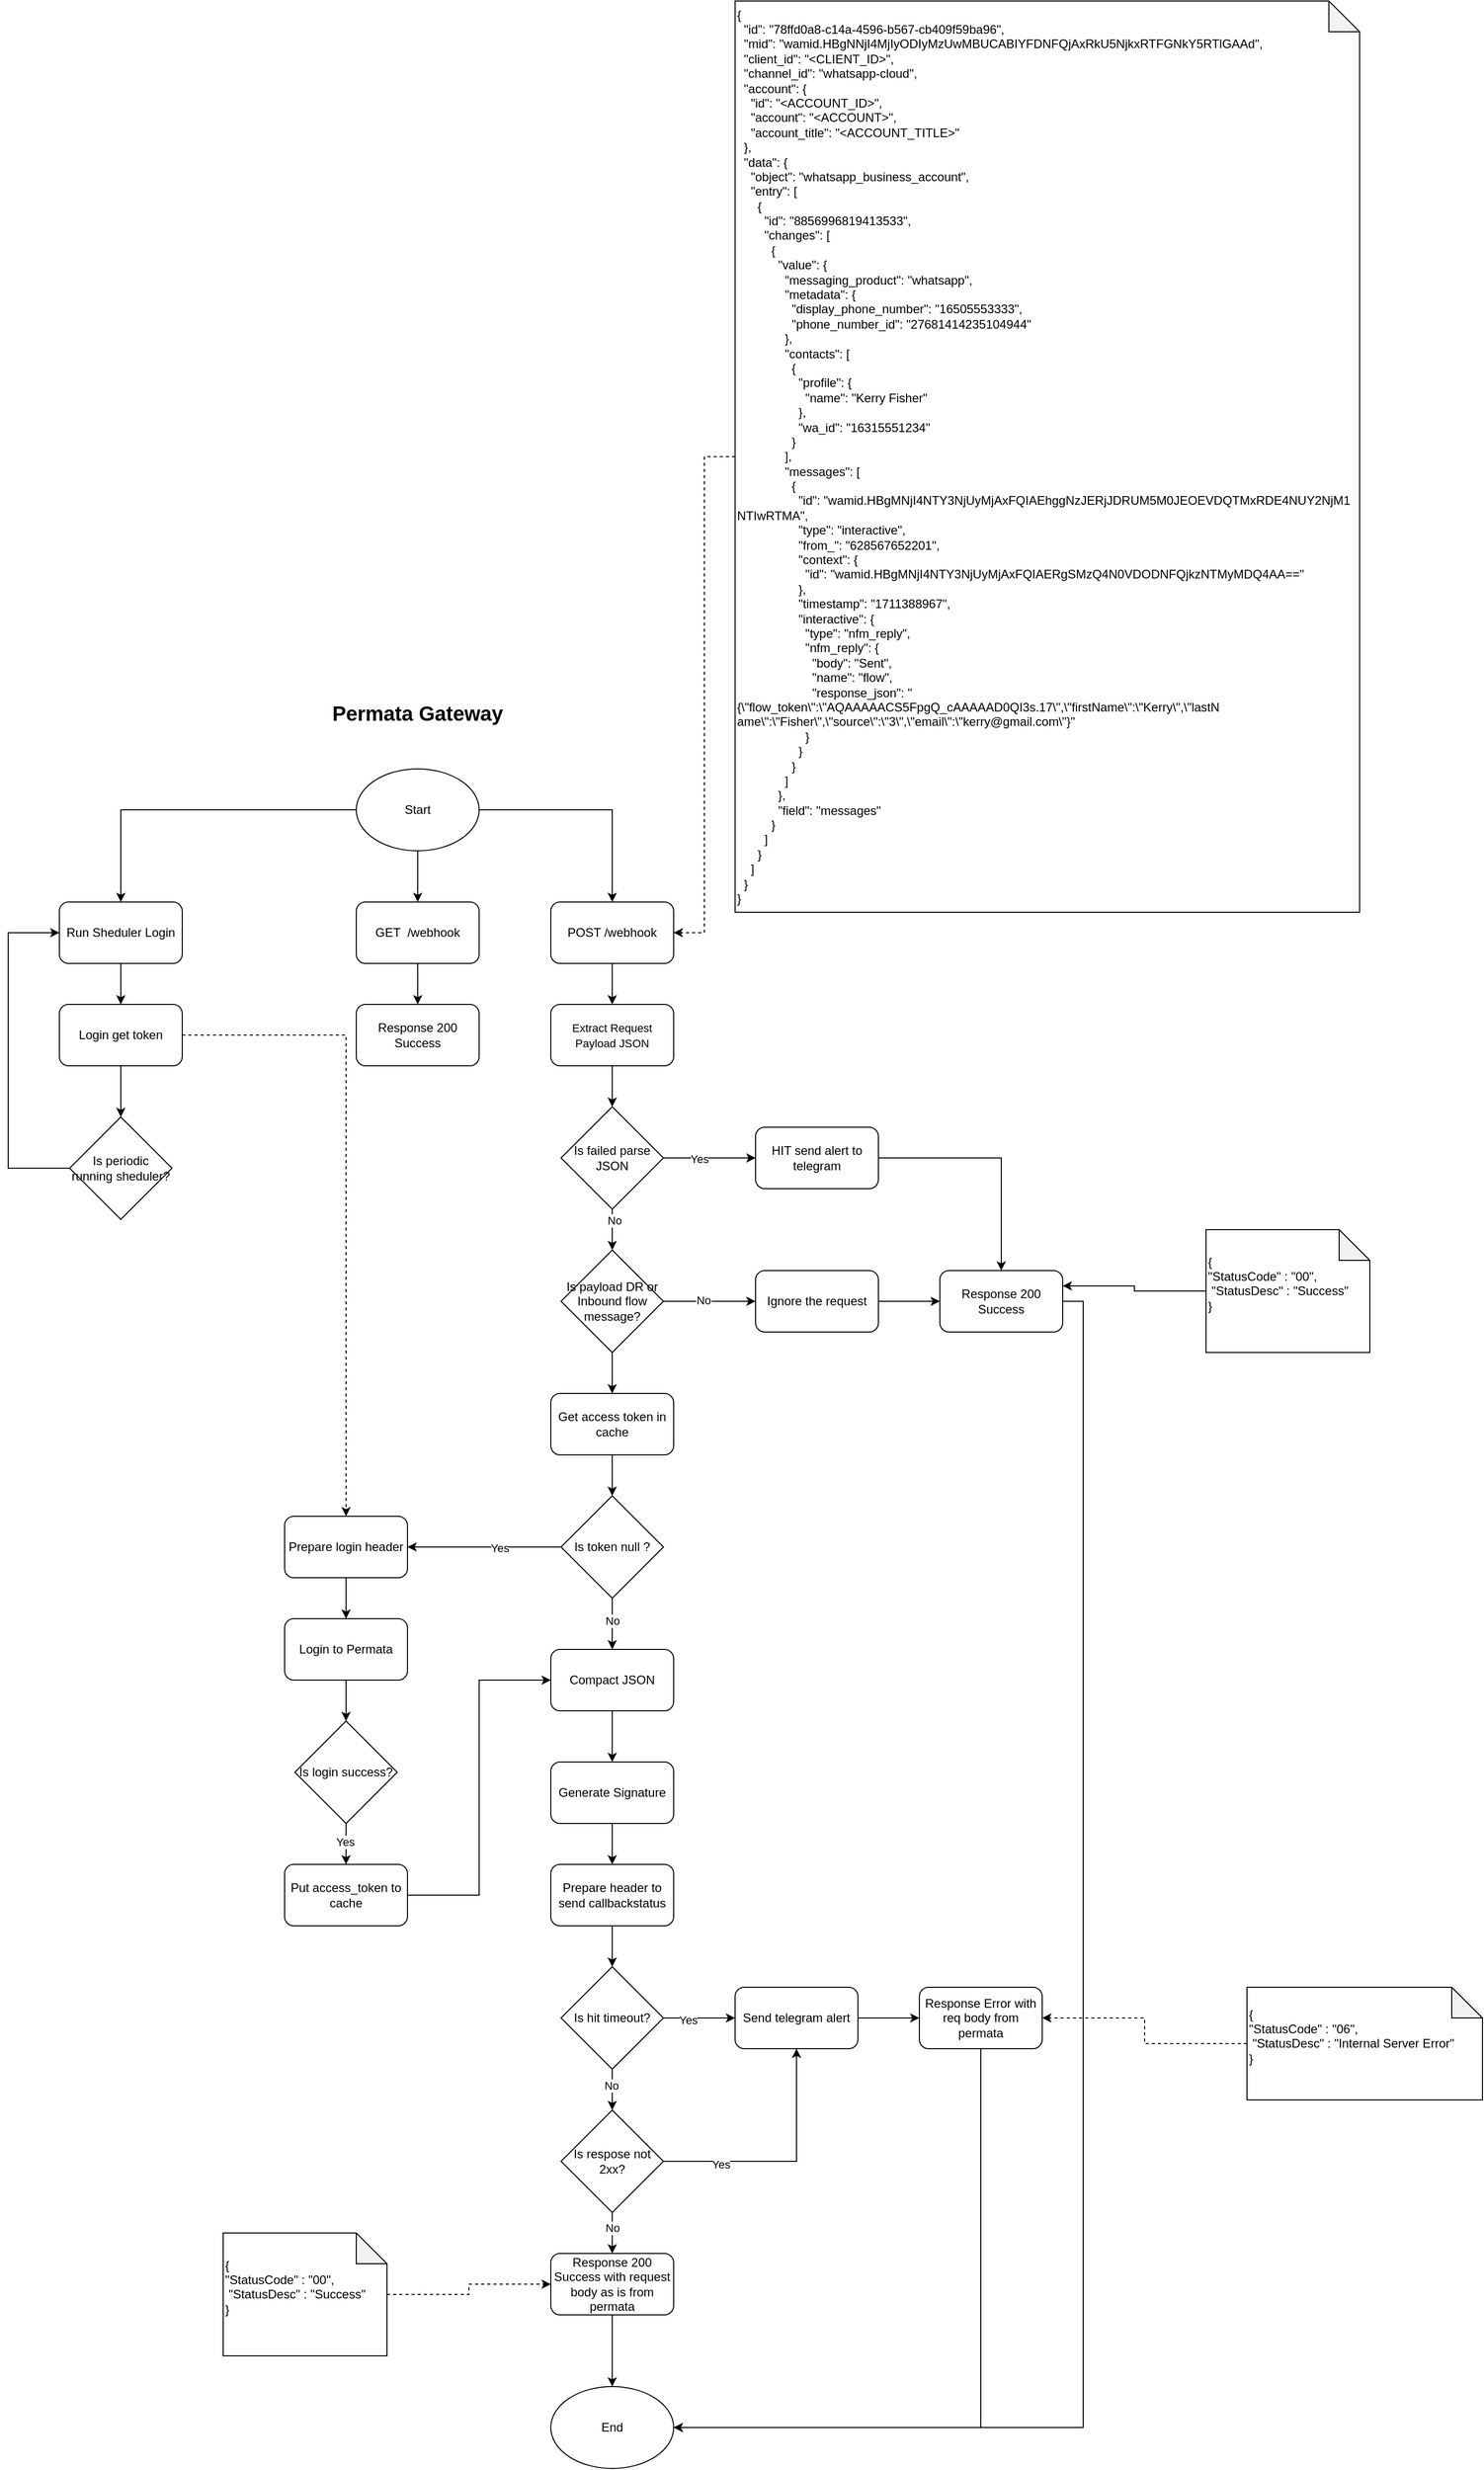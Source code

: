 <mxfile version="26.0.9">
  <diagram name="Permata Gateway Application Flow" id="permata-gateway-flow">
    <mxGraphModel dx="308" dy="2514" grid="1" gridSize="10" guides="1" tooltips="1" connect="1" arrows="1" fold="1" page="1" pageScale="1" pageWidth="1600" pageHeight="1200" math="0" shadow="0">
      <root>
        <mxCell id="0" />
        <mxCell id="1" parent="0" />
        <mxCell id="iP2fBkS0vCjnL0VtTD-p-10" style="edgeStyle=orthogonalEdgeStyle;rounded=0;orthogonalLoop=1;jettySize=auto;html=1;entryX=0.5;entryY=0;entryDx=0;entryDy=0;" parent="1" source="iP2fBkS0vCjnL0VtTD-p-1" target="iP2fBkS0vCjnL0VtTD-p-4" edge="1">
          <mxGeometry relative="1" as="geometry" />
        </mxCell>
        <mxCell id="iP2fBkS0vCjnL0VtTD-p-11" style="edgeStyle=orthogonalEdgeStyle;rounded=0;orthogonalLoop=1;jettySize=auto;html=1;entryX=0.5;entryY=0;entryDx=0;entryDy=0;" parent="1" source="iP2fBkS0vCjnL0VtTD-p-1" target="iP2fBkS0vCjnL0VtTD-p-2" edge="1">
          <mxGeometry relative="1" as="geometry" />
        </mxCell>
        <mxCell id="iP2fBkS0vCjnL0VtTD-p-14" value="" style="edgeStyle=orthogonalEdgeStyle;rounded=0;orthogonalLoop=1;jettySize=auto;html=1;" parent="1" source="iP2fBkS0vCjnL0VtTD-p-1" target="iP2fBkS0vCjnL0VtTD-p-3" edge="1">
          <mxGeometry relative="1" as="geometry" />
        </mxCell>
        <mxCell id="iP2fBkS0vCjnL0VtTD-p-1" value="Start" style="ellipse;whiteSpace=wrap;html=1;" parent="1" vertex="1">
          <mxGeometry x="2090" y="70" width="120" height="80" as="geometry" />
        </mxCell>
        <mxCell id="iP2fBkS0vCjnL0VtTD-p-13" value="" style="edgeStyle=orthogonalEdgeStyle;rounded=0;orthogonalLoop=1;jettySize=auto;html=1;" parent="1" source="iP2fBkS0vCjnL0VtTD-p-2" target="iP2fBkS0vCjnL0VtTD-p-12" edge="1">
          <mxGeometry relative="1" as="geometry" />
        </mxCell>
        <mxCell id="iP2fBkS0vCjnL0VtTD-p-2" value="POST /webhook" style="rounded=1;whiteSpace=wrap;html=1;" parent="1" vertex="1">
          <mxGeometry x="2280" y="200" width="120" height="60" as="geometry" />
        </mxCell>
        <mxCell id="iP2fBkS0vCjnL0VtTD-p-16" value="" style="edgeStyle=orthogonalEdgeStyle;rounded=0;orthogonalLoop=1;jettySize=auto;html=1;" parent="1" source="iP2fBkS0vCjnL0VtTD-p-3" target="iP2fBkS0vCjnL0VtTD-p-15" edge="1">
          <mxGeometry relative="1" as="geometry" />
        </mxCell>
        <mxCell id="iP2fBkS0vCjnL0VtTD-p-3" value="GET&amp;nbsp; /webhook" style="rounded=1;whiteSpace=wrap;html=1;" parent="1" vertex="1">
          <mxGeometry x="2090" y="200" width="120" height="60" as="geometry" />
        </mxCell>
        <mxCell id="iP2fBkS0vCjnL0VtTD-p-8" value="" style="edgeStyle=orthogonalEdgeStyle;rounded=0;orthogonalLoop=1;jettySize=auto;html=1;" parent="1" source="iP2fBkS0vCjnL0VtTD-p-4" target="iP2fBkS0vCjnL0VtTD-p-5" edge="1">
          <mxGeometry relative="1" as="geometry" />
        </mxCell>
        <mxCell id="iP2fBkS0vCjnL0VtTD-p-4" value="Run Sheduler Login" style="rounded=1;whiteSpace=wrap;html=1;" parent="1" vertex="1">
          <mxGeometry x="1800" y="200" width="120" height="60" as="geometry" />
        </mxCell>
        <mxCell id="iP2fBkS0vCjnL0VtTD-p-9" value="" style="edgeStyle=orthogonalEdgeStyle;rounded=0;orthogonalLoop=1;jettySize=auto;html=1;" parent="1" source="iP2fBkS0vCjnL0VtTD-p-5" target="iP2fBkS0vCjnL0VtTD-p-6" edge="1">
          <mxGeometry relative="1" as="geometry" />
        </mxCell>
        <mxCell id="iP2fBkS0vCjnL0VtTD-p-46" style="edgeStyle=orthogonalEdgeStyle;rounded=0;orthogonalLoop=1;jettySize=auto;html=1;dashed=1;" parent="1" source="iP2fBkS0vCjnL0VtTD-p-5" target="iP2fBkS0vCjnL0VtTD-p-36" edge="1">
          <mxGeometry relative="1" as="geometry" />
        </mxCell>
        <mxCell id="iP2fBkS0vCjnL0VtTD-p-5" value="Login get token" style="rounded=1;whiteSpace=wrap;html=1;" parent="1" vertex="1">
          <mxGeometry x="1800" y="300" width="120" height="60" as="geometry" />
        </mxCell>
        <mxCell id="iP2fBkS0vCjnL0VtTD-p-7" style="edgeStyle=orthogonalEdgeStyle;rounded=0;orthogonalLoop=1;jettySize=auto;html=1;entryX=0;entryY=0.5;entryDx=0;entryDy=0;exitX=0;exitY=0.5;exitDx=0;exitDy=0;" parent="1" source="iP2fBkS0vCjnL0VtTD-p-6" target="iP2fBkS0vCjnL0VtTD-p-4" edge="1">
          <mxGeometry relative="1" as="geometry">
            <Array as="points">
              <mxPoint x="1750" y="460" />
              <mxPoint x="1750" y="230" />
            </Array>
          </mxGeometry>
        </mxCell>
        <mxCell id="iP2fBkS0vCjnL0VtTD-p-6" value="Is periodic running sheduler?" style="rhombus;whiteSpace=wrap;html=1;" parent="1" vertex="1">
          <mxGeometry x="1810" y="410" width="100" height="100" as="geometry" />
        </mxCell>
        <mxCell id="iP2fBkS0vCjnL0VtTD-p-28" value="" style="edgeStyle=orthogonalEdgeStyle;rounded=0;orthogonalLoop=1;jettySize=auto;html=1;" parent="1" source="iP2fBkS0vCjnL0VtTD-p-12" target="iP2fBkS0vCjnL0VtTD-p-25" edge="1">
          <mxGeometry relative="1" as="geometry" />
        </mxCell>
        <mxCell id="iP2fBkS0vCjnL0VtTD-p-12" value="&lt;span style=&quot;font-size: 11px;&quot;&gt;Extract Request Payload JSON&lt;/span&gt;" style="rounded=1;whiteSpace=wrap;html=1;" parent="1" vertex="1">
          <mxGeometry x="2280" y="300" width="120" height="60" as="geometry" />
        </mxCell>
        <mxCell id="iP2fBkS0vCjnL0VtTD-p-15" value="Response 200 Success" style="rounded=1;whiteSpace=wrap;html=1;" parent="1" vertex="1">
          <mxGeometry x="2090" y="300" width="120" height="60" as="geometry" />
        </mxCell>
        <mxCell id="iP2fBkS0vCjnL0VtTD-p-21" style="edgeStyle=orthogonalEdgeStyle;rounded=0;orthogonalLoop=1;jettySize=auto;html=1;entryX=0;entryY=0.5;entryDx=0;entryDy=0;" parent="1" source="iP2fBkS0vCjnL0VtTD-p-17" target="iP2fBkS0vCjnL0VtTD-p-19" edge="1">
          <mxGeometry relative="1" as="geometry" />
        </mxCell>
        <mxCell id="iP2fBkS0vCjnL0VtTD-p-22" value="No" style="edgeLabel;html=1;align=center;verticalAlign=middle;resizable=0;points=[];" parent="iP2fBkS0vCjnL0VtTD-p-21" vertex="1" connectable="0">
          <mxGeometry x="-0.13" y="1" relative="1" as="geometry">
            <mxPoint as="offset" />
          </mxGeometry>
        </mxCell>
        <mxCell id="iP2fBkS0vCjnL0VtTD-p-33" value="" style="edgeStyle=orthogonalEdgeStyle;rounded=0;orthogonalLoop=1;jettySize=auto;html=1;" parent="1" source="iP2fBkS0vCjnL0VtTD-p-17" target="iP2fBkS0vCjnL0VtTD-p-32" edge="1">
          <mxGeometry relative="1" as="geometry" />
        </mxCell>
        <mxCell id="iP2fBkS0vCjnL0VtTD-p-17" value="Is payload DR or Inbound flow message?" style="rhombus;whiteSpace=wrap;html=1;" parent="1" vertex="1">
          <mxGeometry x="2290" y="540" width="100" height="100" as="geometry" />
        </mxCell>
        <mxCell id="iP2fBkS0vCjnL0VtTD-p-24" value="" style="edgeStyle=orthogonalEdgeStyle;rounded=0;orthogonalLoop=1;jettySize=auto;html=1;" parent="1" source="iP2fBkS0vCjnL0VtTD-p-19" target="iP2fBkS0vCjnL0VtTD-p-23" edge="1">
          <mxGeometry relative="1" as="geometry" />
        </mxCell>
        <mxCell id="iP2fBkS0vCjnL0VtTD-p-19" value="Ignore the request" style="rounded=1;whiteSpace=wrap;html=1;" parent="1" vertex="1">
          <mxGeometry x="2480" y="560" width="120" height="60" as="geometry" />
        </mxCell>
        <mxCell id="iP2fBkS0vCjnL0VtTD-p-76" style="edgeStyle=orthogonalEdgeStyle;rounded=0;orthogonalLoop=1;jettySize=auto;html=1;entryX=1;entryY=0.5;entryDx=0;entryDy=0;exitX=1;exitY=0.5;exitDx=0;exitDy=0;" parent="1" source="iP2fBkS0vCjnL0VtTD-p-23" target="iP2fBkS0vCjnL0VtTD-p-69" edge="1">
          <mxGeometry relative="1" as="geometry" />
        </mxCell>
        <mxCell id="iP2fBkS0vCjnL0VtTD-p-23" value="Response 200 Success" style="rounded=1;whiteSpace=wrap;html=1;" parent="1" vertex="1">
          <mxGeometry x="2660" y="560" width="120" height="60" as="geometry" />
        </mxCell>
        <mxCell id="iP2fBkS0vCjnL0VtTD-p-27" value="" style="edgeStyle=orthogonalEdgeStyle;rounded=0;orthogonalLoop=1;jettySize=auto;html=1;" parent="1" source="iP2fBkS0vCjnL0VtTD-p-25" target="iP2fBkS0vCjnL0VtTD-p-26" edge="1">
          <mxGeometry relative="1" as="geometry" />
        </mxCell>
        <mxCell id="iP2fBkS0vCjnL0VtTD-p-30" value="Yes" style="edgeLabel;html=1;align=center;verticalAlign=middle;resizable=0;points=[];" parent="iP2fBkS0vCjnL0VtTD-p-27" vertex="1" connectable="0">
          <mxGeometry x="-0.223" y="-1" relative="1" as="geometry">
            <mxPoint as="offset" />
          </mxGeometry>
        </mxCell>
        <mxCell id="iP2fBkS0vCjnL0VtTD-p-29" value="" style="edgeStyle=orthogonalEdgeStyle;rounded=0;orthogonalLoop=1;jettySize=auto;html=1;" parent="1" source="iP2fBkS0vCjnL0VtTD-p-25" target="iP2fBkS0vCjnL0VtTD-p-17" edge="1">
          <mxGeometry relative="1" as="geometry" />
        </mxCell>
        <mxCell id="iP2fBkS0vCjnL0VtTD-p-31" value="No" style="edgeLabel;html=1;align=center;verticalAlign=middle;resizable=0;points=[];" parent="iP2fBkS0vCjnL0VtTD-p-29" vertex="1" connectable="0">
          <mxGeometry x="-0.468" y="2" relative="1" as="geometry">
            <mxPoint as="offset" />
          </mxGeometry>
        </mxCell>
        <mxCell id="iP2fBkS0vCjnL0VtTD-p-25" value="Is failed parse JSON" style="rhombus;whiteSpace=wrap;html=1;" parent="1" vertex="1">
          <mxGeometry x="2290" y="400" width="100" height="100" as="geometry" />
        </mxCell>
        <mxCell id="qI9zLhb5zL1YSGXmJBYN-2" style="edgeStyle=orthogonalEdgeStyle;rounded=0;orthogonalLoop=1;jettySize=auto;html=1;entryX=0.5;entryY=0;entryDx=0;entryDy=0;" edge="1" parent="1" source="iP2fBkS0vCjnL0VtTD-p-26" target="iP2fBkS0vCjnL0VtTD-p-23">
          <mxGeometry relative="1" as="geometry" />
        </mxCell>
        <mxCell id="iP2fBkS0vCjnL0VtTD-p-26" value="HIT send alert to telegram" style="rounded=1;whiteSpace=wrap;html=1;" parent="1" vertex="1">
          <mxGeometry x="2480" y="420" width="120" height="60" as="geometry" />
        </mxCell>
        <mxCell id="iP2fBkS0vCjnL0VtTD-p-35" value="" style="edgeStyle=orthogonalEdgeStyle;rounded=0;orthogonalLoop=1;jettySize=auto;html=1;" parent="1" source="iP2fBkS0vCjnL0VtTD-p-32" target="iP2fBkS0vCjnL0VtTD-p-34" edge="1">
          <mxGeometry relative="1" as="geometry" />
        </mxCell>
        <mxCell id="iP2fBkS0vCjnL0VtTD-p-32" value="Get access token in cache" style="rounded=1;whiteSpace=wrap;html=1;" parent="1" vertex="1">
          <mxGeometry x="2280" y="680" width="120" height="60" as="geometry" />
        </mxCell>
        <mxCell id="iP2fBkS0vCjnL0VtTD-p-37" value="" style="edgeStyle=orthogonalEdgeStyle;rounded=0;orthogonalLoop=1;jettySize=auto;html=1;" parent="1" source="iP2fBkS0vCjnL0VtTD-p-34" target="iP2fBkS0vCjnL0VtTD-p-36" edge="1">
          <mxGeometry relative="1" as="geometry" />
        </mxCell>
        <mxCell id="iP2fBkS0vCjnL0VtTD-p-47" value="Yes" style="edgeLabel;html=1;align=center;verticalAlign=middle;resizable=0;points=[];" parent="iP2fBkS0vCjnL0VtTD-p-37" vertex="1" connectable="0">
          <mxGeometry x="-0.194" y="1" relative="1" as="geometry">
            <mxPoint as="offset" />
          </mxGeometry>
        </mxCell>
        <mxCell id="iP2fBkS0vCjnL0VtTD-p-49" value="" style="edgeStyle=orthogonalEdgeStyle;rounded=0;orthogonalLoop=1;jettySize=auto;html=1;" parent="1" source="iP2fBkS0vCjnL0VtTD-p-34" target="iP2fBkS0vCjnL0VtTD-p-48" edge="1">
          <mxGeometry relative="1" as="geometry" />
        </mxCell>
        <mxCell id="iP2fBkS0vCjnL0VtTD-p-55" value="No" style="edgeLabel;html=1;align=center;verticalAlign=middle;resizable=0;points=[];" parent="iP2fBkS0vCjnL0VtTD-p-49" vertex="1" connectable="0">
          <mxGeometry x="-0.112" relative="1" as="geometry">
            <mxPoint as="offset" />
          </mxGeometry>
        </mxCell>
        <mxCell id="iP2fBkS0vCjnL0VtTD-p-34" value="Is token null ?" style="rhombus;whiteSpace=wrap;html=1;" parent="1" vertex="1">
          <mxGeometry x="2290" y="780" width="100" height="100" as="geometry" />
        </mxCell>
        <mxCell id="iP2fBkS0vCjnL0VtTD-p-39" value="" style="edgeStyle=orthogonalEdgeStyle;rounded=0;orthogonalLoop=1;jettySize=auto;html=1;" parent="1" source="iP2fBkS0vCjnL0VtTD-p-36" target="iP2fBkS0vCjnL0VtTD-p-38" edge="1">
          <mxGeometry relative="1" as="geometry" />
        </mxCell>
        <mxCell id="iP2fBkS0vCjnL0VtTD-p-36" value="Prepare login header" style="rounded=1;whiteSpace=wrap;html=1;" parent="1" vertex="1">
          <mxGeometry x="2020" y="800" width="120" height="60" as="geometry" />
        </mxCell>
        <mxCell id="iP2fBkS0vCjnL0VtTD-p-41" value="" style="edgeStyle=orthogonalEdgeStyle;rounded=0;orthogonalLoop=1;jettySize=auto;html=1;" parent="1" source="iP2fBkS0vCjnL0VtTD-p-38" target="iP2fBkS0vCjnL0VtTD-p-40" edge="1">
          <mxGeometry relative="1" as="geometry" />
        </mxCell>
        <mxCell id="iP2fBkS0vCjnL0VtTD-p-38" value="Login to Permata" style="rounded=1;whiteSpace=wrap;html=1;" parent="1" vertex="1">
          <mxGeometry x="2020" y="900" width="120" height="60" as="geometry" />
        </mxCell>
        <mxCell id="iP2fBkS0vCjnL0VtTD-p-43" value="" style="edgeStyle=orthogonalEdgeStyle;rounded=0;orthogonalLoop=1;jettySize=auto;html=1;" parent="1" source="iP2fBkS0vCjnL0VtTD-p-40" target="iP2fBkS0vCjnL0VtTD-p-42" edge="1">
          <mxGeometry relative="1" as="geometry" />
        </mxCell>
        <mxCell id="iP2fBkS0vCjnL0VtTD-p-50" value="Yes" style="edgeLabel;html=1;align=center;verticalAlign=middle;resizable=0;points=[];" parent="iP2fBkS0vCjnL0VtTD-p-43" vertex="1" connectable="0">
          <mxGeometry x="-0.1" y="-1" relative="1" as="geometry">
            <mxPoint as="offset" />
          </mxGeometry>
        </mxCell>
        <mxCell id="iP2fBkS0vCjnL0VtTD-p-40" value="Is login success?" style="rhombus;whiteSpace=wrap;html=1;" parent="1" vertex="1">
          <mxGeometry x="2030" y="1000" width="100" height="100" as="geometry" />
        </mxCell>
        <mxCell id="iP2fBkS0vCjnL0VtTD-p-78" style="edgeStyle=orthogonalEdgeStyle;rounded=0;orthogonalLoop=1;jettySize=auto;html=1;entryX=0;entryY=0.5;entryDx=0;entryDy=0;" parent="1" source="iP2fBkS0vCjnL0VtTD-p-42" target="iP2fBkS0vCjnL0VtTD-p-48" edge="1">
          <mxGeometry relative="1" as="geometry" />
        </mxCell>
        <mxCell id="iP2fBkS0vCjnL0VtTD-p-42" value="Put access_token to cache" style="rounded=1;whiteSpace=wrap;html=1;" parent="1" vertex="1">
          <mxGeometry x="2020" y="1140" width="120" height="60" as="geometry" />
        </mxCell>
        <mxCell id="iP2fBkS0vCjnL0VtTD-p-52" value="" style="edgeStyle=orthogonalEdgeStyle;rounded=0;orthogonalLoop=1;jettySize=auto;html=1;" parent="1" source="iP2fBkS0vCjnL0VtTD-p-48" target="iP2fBkS0vCjnL0VtTD-p-51" edge="1">
          <mxGeometry relative="1" as="geometry" />
        </mxCell>
        <mxCell id="iP2fBkS0vCjnL0VtTD-p-48" value="Compact JSON" style="rounded=1;whiteSpace=wrap;html=1;" parent="1" vertex="1">
          <mxGeometry x="2280" y="930" width="120" height="60" as="geometry" />
        </mxCell>
        <mxCell id="iP2fBkS0vCjnL0VtTD-p-56" value="" style="edgeStyle=orthogonalEdgeStyle;rounded=0;orthogonalLoop=1;jettySize=auto;html=1;" parent="1" source="iP2fBkS0vCjnL0VtTD-p-51" target="iP2fBkS0vCjnL0VtTD-p-53" edge="1">
          <mxGeometry relative="1" as="geometry" />
        </mxCell>
        <mxCell id="iP2fBkS0vCjnL0VtTD-p-51" value="Generate Signature" style="rounded=1;whiteSpace=wrap;html=1;" parent="1" vertex="1">
          <mxGeometry x="2280" y="1040" width="120" height="60" as="geometry" />
        </mxCell>
        <mxCell id="iP2fBkS0vCjnL0VtTD-p-59" value="" style="edgeStyle=orthogonalEdgeStyle;rounded=0;orthogonalLoop=1;jettySize=auto;html=1;" parent="1" source="iP2fBkS0vCjnL0VtTD-p-53" target="iP2fBkS0vCjnL0VtTD-p-58" edge="1">
          <mxGeometry relative="1" as="geometry" />
        </mxCell>
        <mxCell id="iP2fBkS0vCjnL0VtTD-p-53" value="Prepare header to send callbackstatus" style="rounded=1;whiteSpace=wrap;html=1;" parent="1" vertex="1">
          <mxGeometry x="2280" y="1140" width="120" height="60" as="geometry" />
        </mxCell>
        <mxCell id="iP2fBkS0vCjnL0VtTD-p-61" value="" style="edgeStyle=orthogonalEdgeStyle;rounded=0;orthogonalLoop=1;jettySize=auto;html=1;" parent="1" source="iP2fBkS0vCjnL0VtTD-p-58" target="iP2fBkS0vCjnL0VtTD-p-60" edge="1">
          <mxGeometry relative="1" as="geometry" />
        </mxCell>
        <mxCell id="iP2fBkS0vCjnL0VtTD-p-71" value="Yes" style="edgeLabel;html=1;align=center;verticalAlign=middle;resizable=0;points=[];" parent="iP2fBkS0vCjnL0VtTD-p-61" vertex="1" connectable="0">
          <mxGeometry x="-0.332" y="-2" relative="1" as="geometry">
            <mxPoint as="offset" />
          </mxGeometry>
        </mxCell>
        <mxCell id="iP2fBkS0vCjnL0VtTD-p-63" value="" style="edgeStyle=orthogonalEdgeStyle;rounded=0;orthogonalLoop=1;jettySize=auto;html=1;" parent="1" source="iP2fBkS0vCjnL0VtTD-p-58" target="iP2fBkS0vCjnL0VtTD-p-62" edge="1">
          <mxGeometry relative="1" as="geometry" />
        </mxCell>
        <mxCell id="iP2fBkS0vCjnL0VtTD-p-72" value="No" style="edgeLabel;html=1;align=center;verticalAlign=middle;resizable=0;points=[];" parent="iP2fBkS0vCjnL0VtTD-p-63" vertex="1" connectable="0">
          <mxGeometry x="-0.205" y="-1" relative="1" as="geometry">
            <mxPoint as="offset" />
          </mxGeometry>
        </mxCell>
        <mxCell id="iP2fBkS0vCjnL0VtTD-p-58" value="Is hit timeout?" style="rhombus;whiteSpace=wrap;html=1;" parent="1" vertex="1">
          <mxGeometry x="2290" y="1240" width="100" height="100" as="geometry" />
        </mxCell>
        <mxCell id="iP2fBkS0vCjnL0VtTD-p-66" value="" style="edgeStyle=orthogonalEdgeStyle;rounded=0;orthogonalLoop=1;jettySize=auto;html=1;" parent="1" source="iP2fBkS0vCjnL0VtTD-p-60" target="iP2fBkS0vCjnL0VtTD-p-65" edge="1">
          <mxGeometry relative="1" as="geometry" />
        </mxCell>
        <mxCell id="iP2fBkS0vCjnL0VtTD-p-60" value="Send telegram alert" style="rounded=1;whiteSpace=wrap;html=1;" parent="1" vertex="1">
          <mxGeometry x="2460" y="1260" width="120" height="60" as="geometry" />
        </mxCell>
        <mxCell id="iP2fBkS0vCjnL0VtTD-p-64" style="edgeStyle=orthogonalEdgeStyle;rounded=0;orthogonalLoop=1;jettySize=auto;html=1;entryX=0.5;entryY=1;entryDx=0;entryDy=0;" parent="1" source="iP2fBkS0vCjnL0VtTD-p-62" target="iP2fBkS0vCjnL0VtTD-p-60" edge="1">
          <mxGeometry relative="1" as="geometry" />
        </mxCell>
        <mxCell id="iP2fBkS0vCjnL0VtTD-p-73" value="Yes" style="edgeLabel;html=1;align=center;verticalAlign=middle;resizable=0;points=[];" parent="iP2fBkS0vCjnL0VtTD-p-64" vertex="1" connectable="0">
          <mxGeometry x="-0.533" y="-3" relative="1" as="geometry">
            <mxPoint as="offset" />
          </mxGeometry>
        </mxCell>
        <mxCell id="iP2fBkS0vCjnL0VtTD-p-68" value="" style="edgeStyle=orthogonalEdgeStyle;rounded=0;orthogonalLoop=1;jettySize=auto;html=1;" parent="1" source="iP2fBkS0vCjnL0VtTD-p-62" target="iP2fBkS0vCjnL0VtTD-p-67" edge="1">
          <mxGeometry relative="1" as="geometry" />
        </mxCell>
        <mxCell id="iP2fBkS0vCjnL0VtTD-p-74" value="No" style="edgeLabel;html=1;align=center;verticalAlign=middle;resizable=0;points=[];" parent="iP2fBkS0vCjnL0VtTD-p-68" vertex="1" connectable="0">
          <mxGeometry x="-0.258" relative="1" as="geometry">
            <mxPoint as="offset" />
          </mxGeometry>
        </mxCell>
        <mxCell id="iP2fBkS0vCjnL0VtTD-p-62" value="Is respose not 2xx?" style="rhombus;whiteSpace=wrap;html=1;" parent="1" vertex="1">
          <mxGeometry x="2290" y="1380" width="100" height="100" as="geometry" />
        </mxCell>
        <mxCell id="iP2fBkS0vCjnL0VtTD-p-75" style="edgeStyle=orthogonalEdgeStyle;rounded=0;orthogonalLoop=1;jettySize=auto;html=1;entryX=1;entryY=0.5;entryDx=0;entryDy=0;exitX=0.5;exitY=1;exitDx=0;exitDy=0;" parent="1" source="iP2fBkS0vCjnL0VtTD-p-65" target="iP2fBkS0vCjnL0VtTD-p-69" edge="1">
          <mxGeometry relative="1" as="geometry" />
        </mxCell>
        <mxCell id="iP2fBkS0vCjnL0VtTD-p-65" value="Response Error with req body from permata" style="rounded=1;whiteSpace=wrap;html=1;" parent="1" vertex="1">
          <mxGeometry x="2640" y="1260" width="120" height="60" as="geometry" />
        </mxCell>
        <mxCell id="iP2fBkS0vCjnL0VtTD-p-70" value="" style="edgeStyle=orthogonalEdgeStyle;rounded=0;orthogonalLoop=1;jettySize=auto;html=1;" parent="1" source="iP2fBkS0vCjnL0VtTD-p-67" target="iP2fBkS0vCjnL0VtTD-p-69" edge="1">
          <mxGeometry relative="1" as="geometry" />
        </mxCell>
        <mxCell id="iP2fBkS0vCjnL0VtTD-p-67" value="Response 200 Success with request body as is from permata" style="rounded=1;whiteSpace=wrap;html=1;" parent="1" vertex="1">
          <mxGeometry x="2280" y="1520" width="120" height="60" as="geometry" />
        </mxCell>
        <mxCell id="iP2fBkS0vCjnL0VtTD-p-69" value="End" style="ellipse;whiteSpace=wrap;html=1;" parent="1" vertex="1">
          <mxGeometry x="2280" y="1650" width="120" height="80" as="geometry" />
        </mxCell>
        <mxCell id="iP2fBkS0vCjnL0VtTD-p-77" value="Permata Gateway" style="text;html=1;strokeColor=none;fillColor=none;align=center;verticalAlign=middle;whiteSpace=wrap;rounded=0;fontSize=20;fontStyle=1;" parent="1" vertex="1">
          <mxGeometry x="1900" width="500" height="30" as="geometry" />
        </mxCell>
        <mxCell id="qI9zLhb5zL1YSGXmJBYN-3" style="edgeStyle=orthogonalEdgeStyle;rounded=0;orthogonalLoop=1;jettySize=auto;html=1;entryX=1;entryY=0.25;entryDx=0;entryDy=0;" edge="1" parent="1" source="qI9zLhb5zL1YSGXmJBYN-1" target="iP2fBkS0vCjnL0VtTD-p-23">
          <mxGeometry relative="1" as="geometry" />
        </mxCell>
        <mxCell id="qI9zLhb5zL1YSGXmJBYN-1" value="&lt;div&gt;{&lt;/div&gt;&lt;div&gt;&quot;StatusCode&quot; : &quot;00&quot;,&lt;/div&gt;&lt;div&gt;&amp;nbsp;&quot;StatusDesc&quot; : &quot;Success&quot;&lt;/div&gt;&lt;div&gt;}&lt;/div&gt;&lt;div&gt;&lt;br&gt;&lt;/div&gt;" style="shape=note;whiteSpace=wrap;html=1;backgroundOutline=1;darkOpacity=0.05;align=left;" vertex="1" parent="1">
          <mxGeometry x="2920" y="520" width="160" height="120" as="geometry" />
        </mxCell>
        <mxCell id="qI9zLhb5zL1YSGXmJBYN-5" style="edgeStyle=orthogonalEdgeStyle;rounded=0;orthogonalLoop=1;jettySize=auto;html=1;entryX=0;entryY=0.5;entryDx=0;entryDy=0;dashed=1;" edge="1" parent="1" source="qI9zLhb5zL1YSGXmJBYN-4" target="iP2fBkS0vCjnL0VtTD-p-67">
          <mxGeometry relative="1" as="geometry" />
        </mxCell>
        <mxCell id="qI9zLhb5zL1YSGXmJBYN-4" value="&lt;div&gt;{&lt;/div&gt;&lt;div&gt;&quot;StatusCode&quot; : &quot;00&quot;,&lt;/div&gt;&lt;div&gt;&amp;nbsp;&quot;StatusDesc&quot; : &quot;Success&quot;&lt;/div&gt;&lt;div&gt;}&lt;/div&gt;&lt;div&gt;&lt;br&gt;&lt;/div&gt;" style="shape=note;whiteSpace=wrap;html=1;backgroundOutline=1;darkOpacity=0.05;align=left;" vertex="1" parent="1">
          <mxGeometry x="1960" y="1500" width="160" height="120" as="geometry" />
        </mxCell>
        <mxCell id="qI9zLhb5zL1YSGXmJBYN-7" style="edgeStyle=orthogonalEdgeStyle;rounded=0;orthogonalLoop=1;jettySize=auto;html=1;entryX=1;entryY=0.5;entryDx=0;entryDy=0;dashed=1;" edge="1" parent="1" source="qI9zLhb5zL1YSGXmJBYN-6" target="iP2fBkS0vCjnL0VtTD-p-65">
          <mxGeometry relative="1" as="geometry" />
        </mxCell>
        <mxCell id="qI9zLhb5zL1YSGXmJBYN-6" value="&lt;div&gt;{&lt;/div&gt;&lt;div&gt;&quot;StatusCode&quot; : &quot;06&quot;,&lt;/div&gt;&lt;div&gt;&amp;nbsp;&quot;StatusDesc&quot; : &quot;Internal Server Error&quot;&lt;/div&gt;&lt;div&gt;}&lt;/div&gt;&lt;div&gt;&lt;br&gt;&lt;/div&gt;" style="shape=note;whiteSpace=wrap;html=1;backgroundOutline=1;darkOpacity=0.05;align=left;" vertex="1" parent="1">
          <mxGeometry x="2960" y="1260" width="230" height="110" as="geometry" />
        </mxCell>
        <mxCell id="qI9zLhb5zL1YSGXmJBYN-9" style="edgeStyle=orthogonalEdgeStyle;rounded=0;orthogonalLoop=1;jettySize=auto;html=1;entryX=1;entryY=0.5;entryDx=0;entryDy=0;dashed=1;" edge="1" parent="1" source="qI9zLhb5zL1YSGXmJBYN-8" target="iP2fBkS0vCjnL0VtTD-p-2">
          <mxGeometry relative="1" as="geometry" />
        </mxCell>
        <mxCell id="qI9zLhb5zL1YSGXmJBYN-8" value="&lt;div&gt;&lt;div&gt;&lt;div&gt;{&lt;/div&gt;&lt;div&gt;&amp;nbsp; &quot;id&quot;: &quot;78ffd0a8-c14a-4596-b567-cb409f59ba96&quot;,&lt;/div&gt;&lt;div&gt;&amp;nbsp; &quot;mid&quot;: &quot;wamid.HBgNNjI4MjIyODIyMzUwMBUCABIYFDNFQjAxRkU5NjkxRTFGNkY5RTlGAAd&quot;,&lt;/div&gt;&lt;div&gt;&amp;nbsp; &quot;client_id&quot;: &quot;&amp;lt;CLIENT_ID&amp;gt;&quot;,&lt;/div&gt;&lt;div&gt;&amp;nbsp; &quot;channel_id&quot;: &quot;whatsapp-cloud&quot;,&lt;/div&gt;&lt;div&gt;&amp;nbsp; &quot;account&quot;: {&lt;/div&gt;&lt;div&gt;&amp;nbsp; &amp;nbsp; &quot;id&quot;: &quot;&amp;lt;ACCOUNT_ID&amp;gt;&quot;,&lt;/div&gt;&lt;div&gt;&amp;nbsp; &amp;nbsp; &quot;account&quot;: &quot;&amp;lt;ACCOUNT&amp;gt;&quot;,&lt;/div&gt;&lt;div&gt;&amp;nbsp; &amp;nbsp; &quot;account_title&quot;: &quot;&amp;lt;ACCOUNT_TITLE&amp;gt;&quot;&lt;/div&gt;&lt;div&gt;&amp;nbsp; },&lt;/div&gt;&lt;div&gt;&amp;nbsp; &quot;data&quot;: {&lt;/div&gt;&lt;div&gt;&amp;nbsp; &amp;nbsp; &quot;object&quot;: &quot;whatsapp_business_account&quot;,&lt;/div&gt;&lt;div&gt;&amp;nbsp; &amp;nbsp; &quot;entry&quot;: [&lt;/div&gt;&lt;div&gt;&amp;nbsp; &amp;nbsp; &amp;nbsp; {&lt;/div&gt;&lt;div&gt;&amp;nbsp; &amp;nbsp; &amp;nbsp; &amp;nbsp; &quot;id&quot;: &quot;8856996819413533&quot;,&lt;/div&gt;&lt;div&gt;&amp;nbsp; &amp;nbsp; &amp;nbsp; &amp;nbsp; &quot;changes&quot;: [&lt;/div&gt;&lt;div&gt;&amp;nbsp; &amp;nbsp; &amp;nbsp; &amp;nbsp; &amp;nbsp; {&lt;/div&gt;&lt;div&gt;&amp;nbsp; &amp;nbsp; &amp;nbsp; &amp;nbsp; &amp;nbsp; &amp;nbsp; &quot;value&quot;: {&lt;/div&gt;&lt;div&gt;&amp;nbsp; &amp;nbsp; &amp;nbsp; &amp;nbsp; &amp;nbsp; &amp;nbsp; &amp;nbsp; &quot;messaging_product&quot;: &quot;whatsapp&quot;,&lt;/div&gt;&lt;div&gt;&amp;nbsp; &amp;nbsp; &amp;nbsp; &amp;nbsp; &amp;nbsp; &amp;nbsp; &amp;nbsp; &quot;metadata&quot;: {&lt;/div&gt;&lt;div&gt;&amp;nbsp; &amp;nbsp; &amp;nbsp; &amp;nbsp; &amp;nbsp; &amp;nbsp; &amp;nbsp; &amp;nbsp; &quot;display_phone_number&quot;: &quot;16505553333&quot;,&lt;/div&gt;&lt;div&gt;&amp;nbsp; &amp;nbsp; &amp;nbsp; &amp;nbsp; &amp;nbsp; &amp;nbsp; &amp;nbsp; &amp;nbsp; &quot;phone_number_id&quot;: &quot;27681414235104944&quot;&lt;/div&gt;&lt;div&gt;&amp;nbsp; &amp;nbsp; &amp;nbsp; &amp;nbsp; &amp;nbsp; &amp;nbsp; &amp;nbsp; },&lt;/div&gt;&lt;div&gt;&amp;nbsp; &amp;nbsp; &amp;nbsp; &amp;nbsp; &amp;nbsp; &amp;nbsp; &amp;nbsp; &quot;contacts&quot;: [&lt;/div&gt;&lt;div&gt;&amp;nbsp; &amp;nbsp; &amp;nbsp; &amp;nbsp; &amp;nbsp; &amp;nbsp; &amp;nbsp; &amp;nbsp; {&lt;/div&gt;&lt;div&gt;&amp;nbsp; &amp;nbsp; &amp;nbsp; &amp;nbsp; &amp;nbsp; &amp;nbsp; &amp;nbsp; &amp;nbsp; &amp;nbsp; &quot;profile&quot;: {&lt;/div&gt;&lt;div&gt;&amp;nbsp; &amp;nbsp; &amp;nbsp; &amp;nbsp; &amp;nbsp; &amp;nbsp; &amp;nbsp; &amp;nbsp; &amp;nbsp; &amp;nbsp; &quot;name&quot;: &quot;Kerry Fisher&quot;&lt;/div&gt;&lt;div&gt;&amp;nbsp; &amp;nbsp; &amp;nbsp; &amp;nbsp; &amp;nbsp; &amp;nbsp; &amp;nbsp; &amp;nbsp; &amp;nbsp; },&lt;/div&gt;&lt;div&gt;&amp;nbsp; &amp;nbsp; &amp;nbsp; &amp;nbsp; &amp;nbsp; &amp;nbsp; &amp;nbsp; &amp;nbsp; &amp;nbsp; &quot;wa_id&quot;: &quot;16315551234&quot;&lt;/div&gt;&lt;div&gt;&amp;nbsp; &amp;nbsp; &amp;nbsp; &amp;nbsp; &amp;nbsp; &amp;nbsp; &amp;nbsp; &amp;nbsp; }&lt;/div&gt;&lt;div&gt;&amp;nbsp; &amp;nbsp; &amp;nbsp; &amp;nbsp; &amp;nbsp; &amp;nbsp; &amp;nbsp; ],&lt;/div&gt;&lt;div&gt;&amp;nbsp; &amp;nbsp; &amp;nbsp; &amp;nbsp; &amp;nbsp; &amp;nbsp; &amp;nbsp; &quot;messages&quot;: [&lt;/div&gt;&lt;div&gt;&amp;nbsp; &amp;nbsp; &amp;nbsp; &amp;nbsp; &amp;nbsp; &amp;nbsp; &amp;nbsp; &amp;nbsp; {&lt;/div&gt;&lt;div&gt;&amp;nbsp; &amp;nbsp; &amp;nbsp; &amp;nbsp; &amp;nbsp; &amp;nbsp; &amp;nbsp; &amp;nbsp; &amp;nbsp; &quot;id&quot;: &quot;wamid.HBgMNjI4NTY3NjUyMjAxFQIAEhggNzJERjJDRUM5M0JEOEVDQTMxRDE4NUY2NjM1 NTIwRTMA&quot;,&lt;/div&gt;&lt;div&gt;&amp;nbsp; &amp;nbsp; &amp;nbsp; &amp;nbsp; &amp;nbsp; &amp;nbsp; &amp;nbsp; &amp;nbsp; &amp;nbsp; &quot;type&quot;: &quot;interactive&quot;,&lt;/div&gt;&lt;div&gt;&amp;nbsp; &amp;nbsp; &amp;nbsp; &amp;nbsp; &amp;nbsp; &amp;nbsp; &amp;nbsp; &amp;nbsp; &amp;nbsp; &quot;from_&quot;: &quot;628567652201&quot;,&lt;/div&gt;&lt;div&gt;&amp;nbsp; &amp;nbsp; &amp;nbsp; &amp;nbsp; &amp;nbsp; &amp;nbsp; &amp;nbsp; &amp;nbsp; &amp;nbsp; &quot;context&quot;: {&lt;/div&gt;&lt;div&gt;&amp;nbsp; &amp;nbsp; &amp;nbsp; &amp;nbsp; &amp;nbsp; &amp;nbsp; &amp;nbsp; &amp;nbsp; &amp;nbsp; &amp;nbsp; &quot;id&quot;: &quot;wamid.HBgMNjI4NTY3NjUyMjAxFQIAERgSMzQ4N0VDODNFQjkzNTMyMDQ4AA==&quot;&lt;/div&gt;&lt;div&gt;&amp;nbsp; &amp;nbsp; &amp;nbsp; &amp;nbsp; &amp;nbsp; &amp;nbsp; &amp;nbsp; &amp;nbsp; &amp;nbsp; },&lt;/div&gt;&lt;div&gt;&amp;nbsp; &amp;nbsp; &amp;nbsp; &amp;nbsp; &amp;nbsp; &amp;nbsp; &amp;nbsp; &amp;nbsp; &amp;nbsp; &quot;timestamp&quot;: &quot;1711388967&quot;,&lt;/div&gt;&lt;div&gt;&amp;nbsp; &amp;nbsp; &amp;nbsp; &amp;nbsp; &amp;nbsp; &amp;nbsp; &amp;nbsp; &amp;nbsp; &amp;nbsp; &quot;interactive&quot;: {&lt;/div&gt;&lt;div&gt;&amp;nbsp; &amp;nbsp; &amp;nbsp; &amp;nbsp; &amp;nbsp; &amp;nbsp; &amp;nbsp; &amp;nbsp; &amp;nbsp; &amp;nbsp; &quot;type&quot;: &quot;nfm_reply&quot;,&lt;/div&gt;&lt;div&gt;&amp;nbsp; &amp;nbsp; &amp;nbsp; &amp;nbsp; &amp;nbsp; &amp;nbsp; &amp;nbsp; &amp;nbsp; &amp;nbsp; &amp;nbsp; &quot;nfm_reply&quot;: {&lt;/div&gt;&lt;div&gt;&amp;nbsp; &amp;nbsp; &amp;nbsp; &amp;nbsp; &amp;nbsp; &amp;nbsp; &amp;nbsp; &amp;nbsp; &amp;nbsp; &amp;nbsp; &amp;nbsp; &quot;body&quot;: &quot;Sent&quot;,&lt;/div&gt;&lt;div&gt;&amp;nbsp; &amp;nbsp; &amp;nbsp; &amp;nbsp; &amp;nbsp; &amp;nbsp; &amp;nbsp; &amp;nbsp; &amp;nbsp; &amp;nbsp; &amp;nbsp; &quot;name&quot;: &quot;flow&quot;,&lt;/div&gt;&lt;div&gt;&amp;nbsp; &amp;nbsp; &amp;nbsp; &amp;nbsp; &amp;nbsp; &amp;nbsp; &amp;nbsp; &amp;nbsp; &amp;nbsp; &amp;nbsp; &amp;nbsp; &quot;response_json&quot;: &quot;{\&quot;flow_token\&quot;:\&quot;AQAAAAACS5FpgQ_cAAAAAD0QI3s.17\&quot;,\&quot;firstName\&quot;:\&quot;Kerry\&quot;,\&quot;lastN ame\&quot;:\&quot;Fisher\&quot;,\&quot;source\&quot;:\&quot;3\&quot;,\&quot;email\&quot;:\&quot;kerry@gmail.com\&quot;}&quot;&lt;/div&gt;&lt;div&gt;&amp;nbsp; &amp;nbsp; &amp;nbsp; &amp;nbsp; &amp;nbsp; &amp;nbsp; &amp;nbsp; &amp;nbsp; &amp;nbsp; &amp;nbsp; }&lt;/div&gt;&lt;div&gt;&amp;nbsp; &amp;nbsp; &amp;nbsp; &amp;nbsp; &amp;nbsp; &amp;nbsp; &amp;nbsp; &amp;nbsp; &amp;nbsp; }&lt;/div&gt;&lt;div&gt;&amp;nbsp; &amp;nbsp; &amp;nbsp; &amp;nbsp; &amp;nbsp; &amp;nbsp; &amp;nbsp; &amp;nbsp; }&lt;/div&gt;&lt;div&gt;&amp;nbsp; &amp;nbsp; &amp;nbsp; &amp;nbsp; &amp;nbsp; &amp;nbsp; &amp;nbsp; ]&lt;/div&gt;&lt;div&gt;&amp;nbsp; &amp;nbsp; &amp;nbsp; &amp;nbsp; &amp;nbsp; &amp;nbsp; },&lt;/div&gt;&lt;div&gt;&amp;nbsp; &amp;nbsp; &amp;nbsp; &amp;nbsp; &amp;nbsp; &amp;nbsp; &quot;field&quot;: &quot;messages&quot;&lt;/div&gt;&lt;div&gt;&amp;nbsp; &amp;nbsp; &amp;nbsp; &amp;nbsp; &amp;nbsp; }&lt;/div&gt;&lt;div&gt;&amp;nbsp; &amp;nbsp; &amp;nbsp; &amp;nbsp; ]&lt;/div&gt;&lt;div&gt;&amp;nbsp; &amp;nbsp; &amp;nbsp; }&lt;/div&gt;&lt;div&gt;&amp;nbsp; &amp;nbsp; ]&lt;/div&gt;&lt;div&gt;&amp;nbsp; }&lt;/div&gt;&lt;div&gt;}&lt;/div&gt;&lt;/div&gt;&lt;/div&gt;" style="shape=note;whiteSpace=wrap;html=1;backgroundOutline=1;darkOpacity=0.05;align=left;" vertex="1" parent="1">
          <mxGeometry x="2460" y="-680" width="610" height="890" as="geometry" />
        </mxCell>
      </root>
    </mxGraphModel>
  </diagram>
</mxfile>
